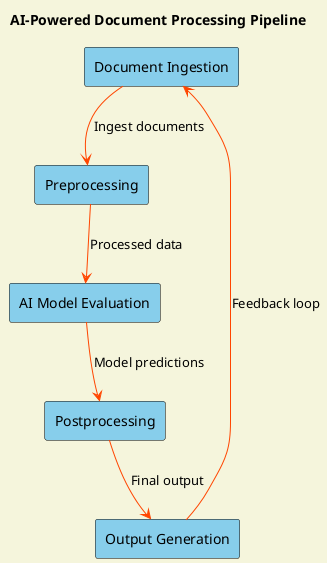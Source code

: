 @startuml
skinparam backgroundColor #F5F5DC
skinparam arrowColor #FF4500
skinparam rectangle {
    BackgroundColor #87CEEB
    BorderColor #000000
}

title AI-Powered Document Processing Pipeline

rectangle "Document Ingestion" as Ingestion
rectangle "Preprocessing" as Preprocessing
rectangle "AI Model Evaluation" as Evaluation
rectangle "Postprocessing" as Postprocessing
rectangle "Output Generation" as Output

Ingestion --> Preprocessing : Ingest documents
Preprocessing --> Evaluation : Processed data
Evaluation --> Postprocessing : Model predictions
Postprocessing --> Output : Final output
Output --> Ingestion : Feedback loop

@enduml